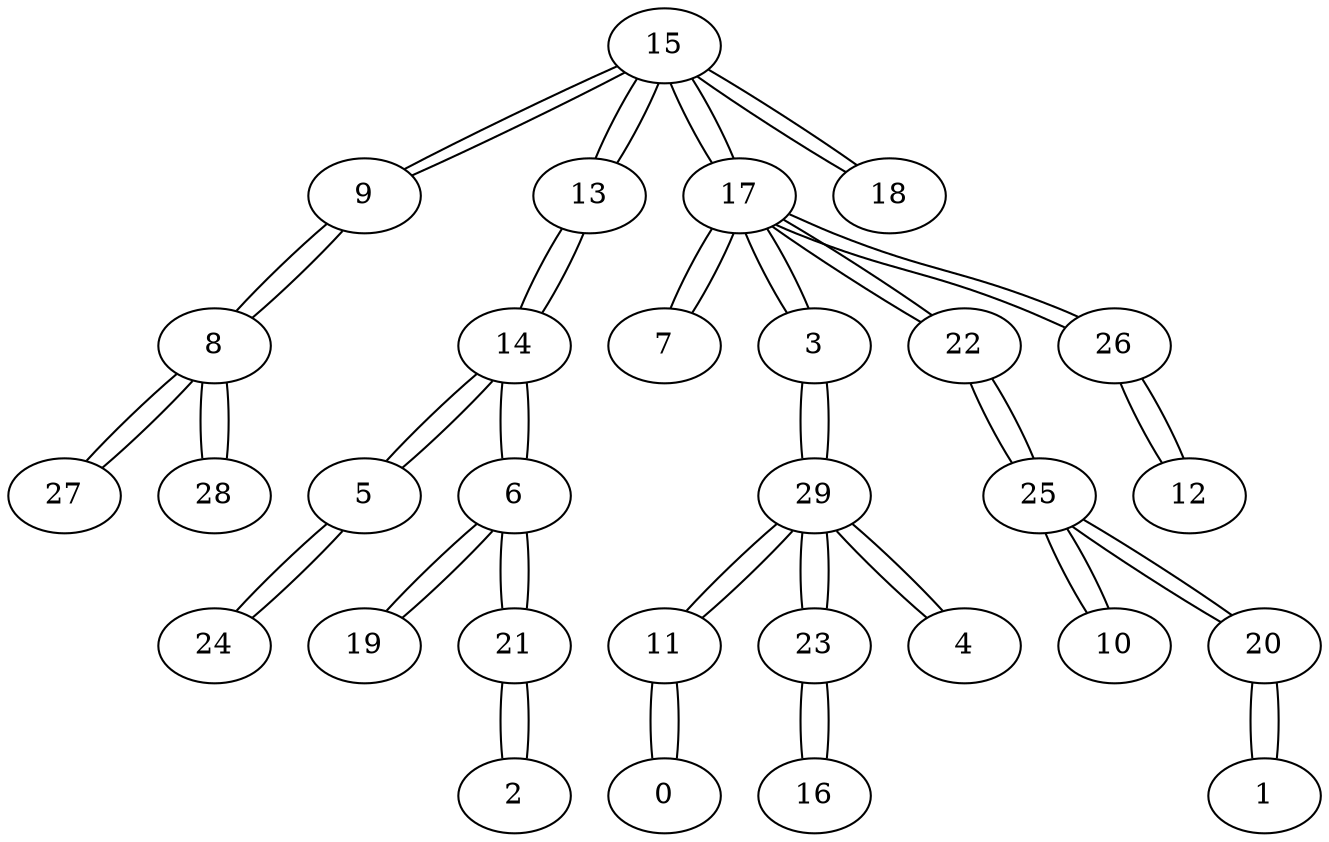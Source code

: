 graph {
15 -- 9
15 -- 13
15 -- 17
15 -- 18
9 -- 15
9 -- 8
13 -- 15
13 -- 14
17 -- 15
17 -- 7
17 -- 3
17 -- 22
17 -- 26
18 -- 15
8 -- 9
8 -- 27
8 -- 28
14 -- 13
14 -- 5
14 -- 6
7 -- 17
3 -- 17
3 -- 29
22 -- 17
22 -- 25
26 -- 17
26 -- 12
27 -- 8
28 -- 8
5 -- 14
5 -- 24
6 -- 14
6 -- 19
6 -- 21
29 -- 3
29 -- 11
29 -- 23
29 -- 4
25 -- 22
25 -- 10
25 -- 20
12 -- 26
24 -- 5
19 -- 6
21 -- 6
21 -- 2
11 -- 29
11 -- 0
23 -- 29
23 -- 16
4 -- 29
10 -- 25
20 -- 25
20 -- 1
2 -- 21
0 -- 11
16 -- 23
1 -- 20
}
